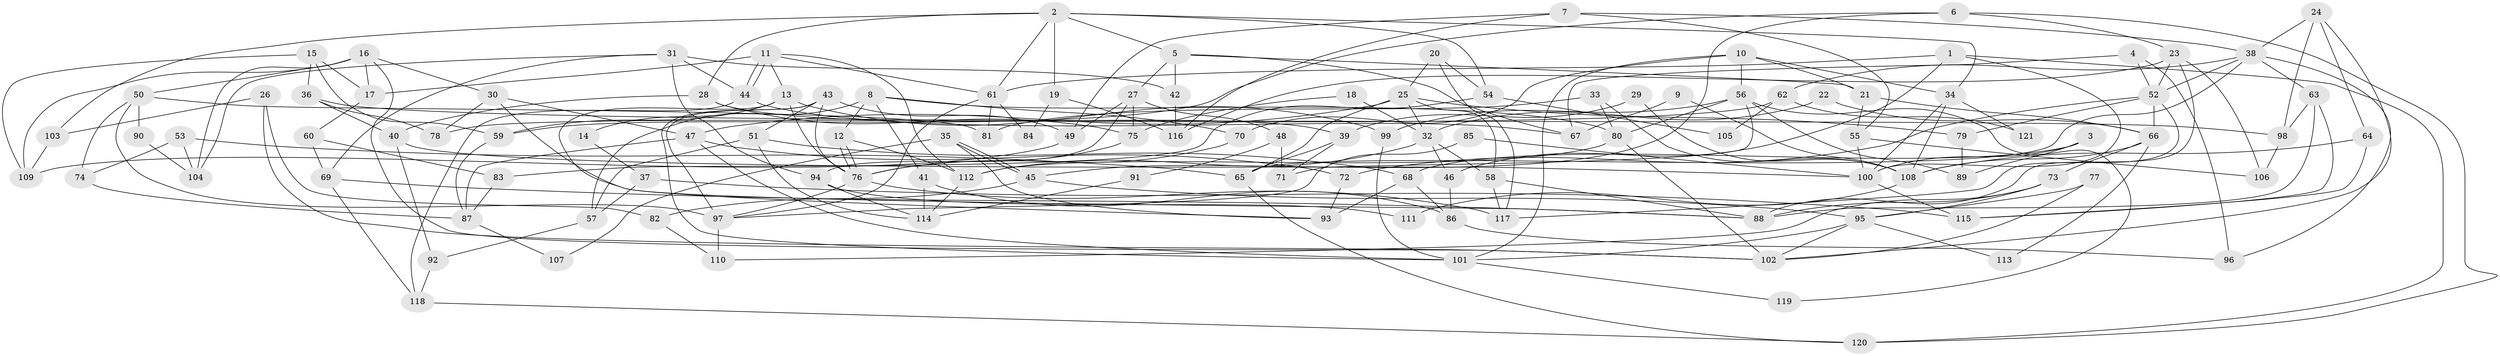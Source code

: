 // Generated by graph-tools (version 1.1) at 2025/15/03/09/25 04:15:05]
// undirected, 121 vertices, 242 edges
graph export_dot {
graph [start="1"]
  node [color=gray90,style=filled];
  1;
  2;
  3;
  4;
  5;
  6;
  7;
  8;
  9;
  10;
  11;
  12;
  13;
  14;
  15;
  16;
  17;
  18;
  19;
  20;
  21;
  22;
  23;
  24;
  25;
  26;
  27;
  28;
  29;
  30;
  31;
  32;
  33;
  34;
  35;
  36;
  37;
  38;
  39;
  40;
  41;
  42;
  43;
  44;
  45;
  46;
  47;
  48;
  49;
  50;
  51;
  52;
  53;
  54;
  55;
  56;
  57;
  58;
  59;
  60;
  61;
  62;
  63;
  64;
  65;
  66;
  67;
  68;
  69;
  70;
  71;
  72;
  73;
  74;
  75;
  76;
  77;
  78;
  79;
  80;
  81;
  82;
  83;
  84;
  85;
  86;
  87;
  88;
  89;
  90;
  91;
  92;
  93;
  94;
  95;
  96;
  97;
  98;
  99;
  100;
  101;
  102;
  103;
  104;
  105;
  106;
  107;
  108;
  109;
  110;
  111;
  112;
  113;
  114;
  115;
  116;
  117;
  118;
  119;
  120;
  121;
  1 -- 100;
  1 -- 61;
  1 -- 46;
  1 -- 120;
  2 -- 61;
  2 -- 103;
  2 -- 5;
  2 -- 19;
  2 -- 28;
  2 -- 34;
  2 -- 54;
  3 -- 68;
  3 -- 100;
  3 -- 89;
  4 -- 67;
  4 -- 52;
  4 -- 96;
  5 -- 21;
  5 -- 27;
  5 -- 42;
  5 -- 67;
  6 -- 45;
  6 -- 23;
  6 -- 59;
  6 -- 120;
  7 -- 38;
  7 -- 55;
  7 -- 49;
  7 -- 116;
  8 -- 80;
  8 -- 12;
  8 -- 41;
  8 -- 57;
  8 -- 70;
  9 -- 67;
  9 -- 108;
  10 -- 101;
  10 -- 70;
  10 -- 21;
  10 -- 34;
  10 -- 56;
  11 -- 17;
  11 -- 44;
  11 -- 44;
  11 -- 13;
  11 -- 61;
  11 -- 112;
  12 -- 76;
  12 -- 76;
  12 -- 112;
  13 -- 59;
  13 -- 14;
  13 -- 76;
  13 -- 93;
  13 -- 99;
  14 -- 37;
  15 -- 36;
  15 -- 59;
  15 -- 17;
  15 -- 109;
  16 -- 109;
  16 -- 17;
  16 -- 30;
  16 -- 50;
  16 -- 102;
  16 -- 104;
  17 -- 60;
  18 -- 75;
  18 -- 32;
  19 -- 116;
  19 -- 84;
  20 -- 117;
  20 -- 25;
  20 -- 54;
  21 -- 66;
  21 -- 55;
  22 -- 66;
  22 -- 32;
  23 -- 88;
  23 -- 52;
  23 -- 106;
  23 -- 116;
  24 -- 38;
  24 -- 64;
  24 -- 98;
  24 -- 102;
  25 -- 65;
  25 -- 32;
  25 -- 47;
  25 -- 58;
  25 -- 79;
  26 -- 102;
  26 -- 82;
  26 -- 103;
  27 -- 49;
  27 -- 48;
  27 -- 75;
  27 -- 94;
  28 -- 75;
  28 -- 39;
  28 -- 40;
  29 -- 108;
  29 -- 39;
  30 -- 47;
  30 -- 78;
  30 -- 88;
  31 -- 44;
  31 -- 42;
  31 -- 69;
  31 -- 94;
  31 -- 104;
  32 -- 58;
  32 -- 112;
  32 -- 46;
  33 -- 80;
  33 -- 81;
  33 -- 108;
  34 -- 100;
  34 -- 108;
  34 -- 121;
  35 -- 45;
  35 -- 45;
  35 -- 93;
  35 -- 107;
  36 -- 40;
  36 -- 98;
  36 -- 78;
  37 -- 115;
  37 -- 57;
  38 -- 96;
  38 -- 52;
  38 -- 62;
  38 -- 63;
  38 -- 65;
  39 -- 65;
  39 -- 71;
  40 -- 100;
  40 -- 92;
  41 -- 114;
  41 -- 86;
  42 -- 116;
  43 -- 101;
  43 -- 76;
  43 -- 49;
  43 -- 51;
  43 -- 97;
  44 -- 118;
  44 -- 67;
  45 -- 95;
  45 -- 82;
  46 -- 86;
  47 -- 101;
  47 -- 72;
  47 -- 87;
  48 -- 71;
  48 -- 91;
  49 -- 109;
  50 -- 97;
  50 -- 74;
  50 -- 81;
  50 -- 90;
  51 -- 68;
  51 -- 57;
  51 -- 114;
  52 -- 79;
  52 -- 117;
  52 -- 66;
  52 -- 72;
  53 -- 104;
  53 -- 65;
  53 -- 74;
  54 -- 83;
  54 -- 105;
  55 -- 106;
  55 -- 100;
  56 -- 80;
  56 -- 71;
  56 -- 89;
  56 -- 99;
  56 -- 119;
  57 -- 92;
  58 -- 88;
  58 -- 117;
  59 -- 87;
  60 -- 69;
  60 -- 83;
  61 -- 97;
  61 -- 81;
  61 -- 84;
  62 -- 78;
  62 -- 105;
  62 -- 121;
  63 -- 88;
  63 -- 98;
  63 -- 115;
  64 -- 108;
  64 -- 115;
  65 -- 120;
  66 -- 108;
  66 -- 73;
  66 -- 113;
  68 -- 86;
  68 -- 93;
  69 -- 118;
  69 -- 88;
  70 -- 76;
  72 -- 93;
  73 -- 88;
  73 -- 95;
  73 -- 110;
  74 -- 87;
  75 -- 76;
  76 -- 97;
  76 -- 117;
  77 -- 95;
  77 -- 102;
  79 -- 89;
  80 -- 112;
  80 -- 102;
  82 -- 110;
  83 -- 87;
  85 -- 100;
  85 -- 97;
  86 -- 96;
  87 -- 107;
  90 -- 104;
  91 -- 114;
  92 -- 118;
  94 -- 111;
  94 -- 114;
  95 -- 102;
  95 -- 101;
  95 -- 113;
  97 -- 110;
  98 -- 106;
  99 -- 101;
  100 -- 115;
  101 -- 119;
  103 -- 109;
  108 -- 111;
  112 -- 114;
  118 -- 120;
}
